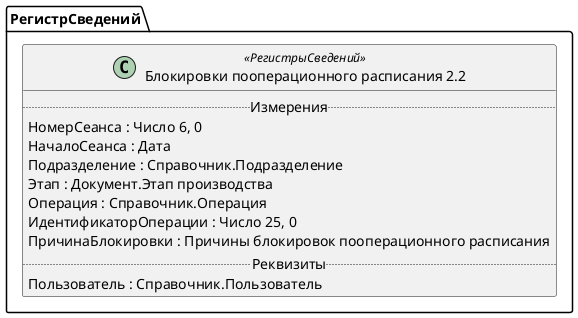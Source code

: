 ﻿@startuml БлокировкиПооперационногоРасписания2_2
'!include templates.wsd
'..\include templates.wsd
class РегистрСведений.БлокировкиПооперационногоРасписания2_2 as "Блокировки пооперационного расписания 2.2" <<РегистрыСведений>>
{
..Измерения..
НомерСеанса : Число 6, 0
НачалоСеанса : Дата
Подразделение : Справочник.Подразделение
Этап : Документ.Этап производства
Операция : Справочник.Операция
ИдентификаторОперации : Число 25, 0
ПричинаБлокировки : Причины блокировок пооперационного расписания
..Реквизиты..
Пользователь : Справочник.Пользователь
}
@enduml
